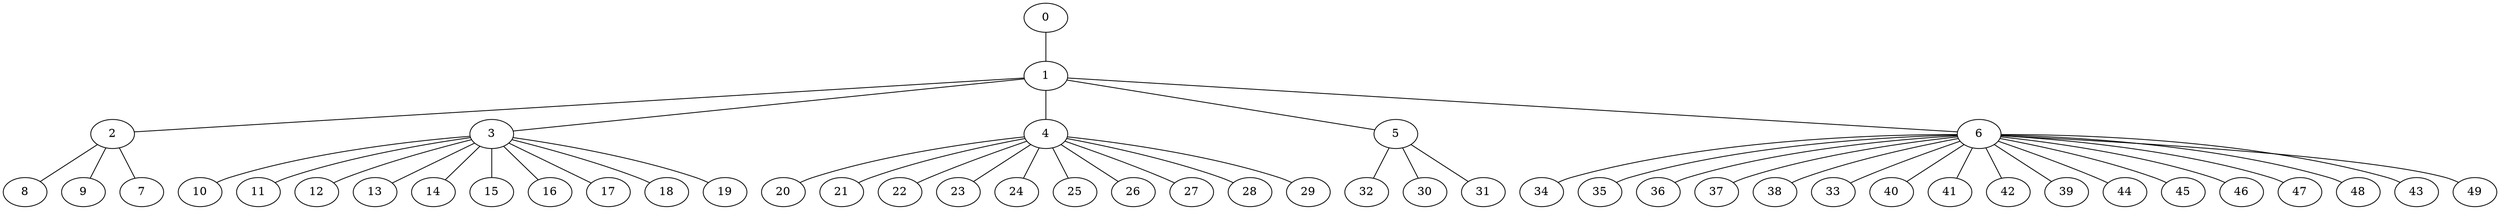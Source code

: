 
graph graphname {
    0 -- 1
1 -- 2
1 -- 3
1 -- 4
1 -- 5
1 -- 6
2 -- 8
2 -- 9
2 -- 7
3 -- 10
3 -- 11
3 -- 12
3 -- 13
3 -- 14
3 -- 15
3 -- 16
3 -- 17
3 -- 18
3 -- 19
4 -- 20
4 -- 21
4 -- 22
4 -- 23
4 -- 24
4 -- 25
4 -- 26
4 -- 27
4 -- 28
4 -- 29
5 -- 32
5 -- 30
5 -- 31
6 -- 34
6 -- 35
6 -- 36
6 -- 37
6 -- 38
6 -- 33
6 -- 40
6 -- 41
6 -- 42
6 -- 39
6 -- 44
6 -- 45
6 -- 46
6 -- 47
6 -- 48
6 -- 43
6 -- 49

}
